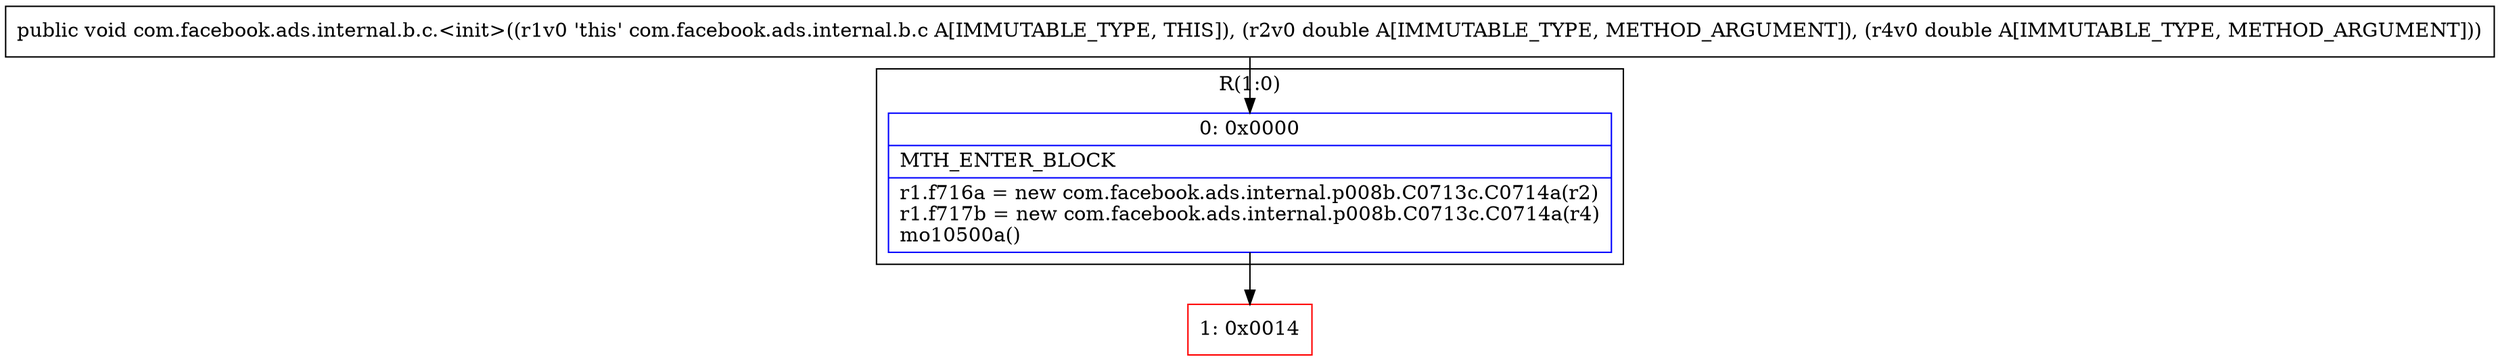 digraph "CFG forcom.facebook.ads.internal.b.c.\<init\>(DD)V" {
subgraph cluster_Region_418638257 {
label = "R(1:0)";
node [shape=record,color=blue];
Node_0 [shape=record,label="{0\:\ 0x0000|MTH_ENTER_BLOCK\l|r1.f716a = new com.facebook.ads.internal.p008b.C0713c.C0714a(r2)\lr1.f717b = new com.facebook.ads.internal.p008b.C0713c.C0714a(r4)\lmo10500a()\l}"];
}
Node_1 [shape=record,color=red,label="{1\:\ 0x0014}"];
MethodNode[shape=record,label="{public void com.facebook.ads.internal.b.c.\<init\>((r1v0 'this' com.facebook.ads.internal.b.c A[IMMUTABLE_TYPE, THIS]), (r2v0 double A[IMMUTABLE_TYPE, METHOD_ARGUMENT]), (r4v0 double A[IMMUTABLE_TYPE, METHOD_ARGUMENT])) }"];
MethodNode -> Node_0;
Node_0 -> Node_1;
}

